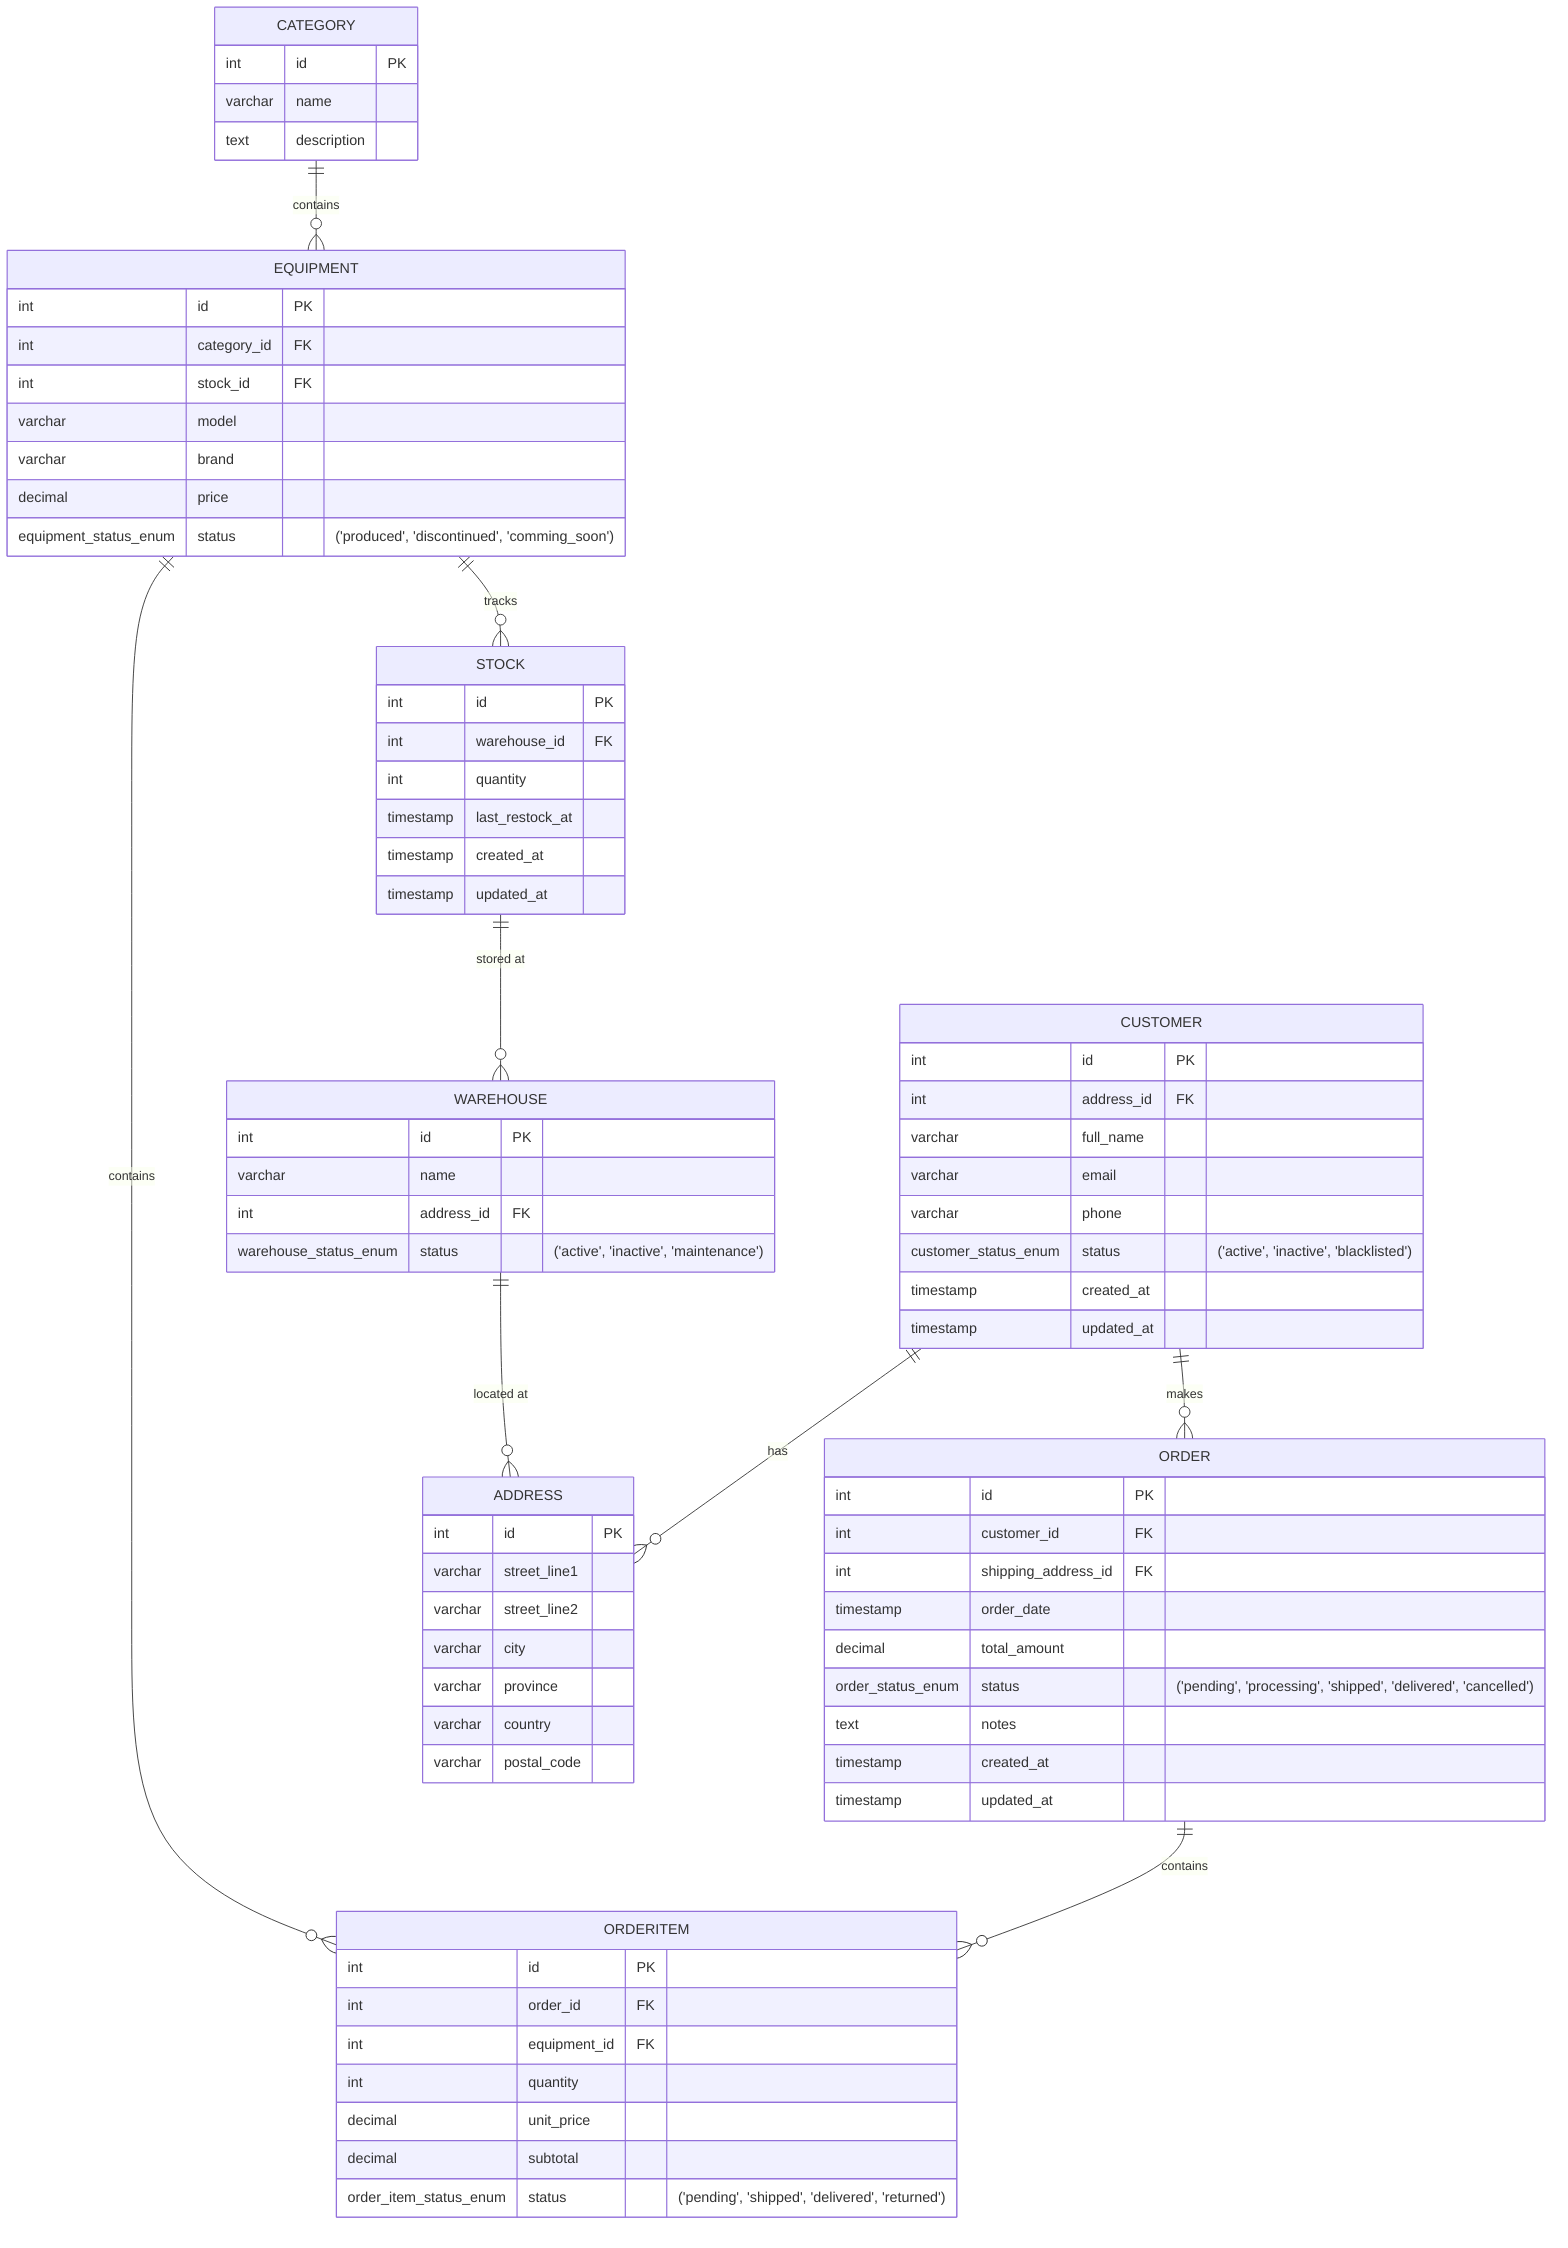 erDiagram
    CATEGORY ||--o{ EQUIPMENT : contains
    EQUIPMENT ||--o{ ORDERITEM : contains
    CUSTOMER ||--o{ ORDER : makes
    ORDER ||--o{ ORDERITEM : contains
    EQUIPMENT ||--o{ STOCK : tracks
    STOCK ||--o{ WAREHOUSE : "stored at"
    WAREHOUSE ||--o{ ADDRESS : "located at"
    CUSTOMER ||--o{ ADDRESS : has

    CATEGORY {
        int id PK
        varchar name
        text description
    }

    EQUIPMENT {
        int id PK
        int category_id FK
        int stock_id FK
        varchar model
        varchar brand
        decimal price
        equipment_status_enum status "('produced', 'discontinued', 'comming_soon')"
    }

    WAREHOUSE {
        int id PK
        varchar name
        int address_id FK
        warehouse_status_enum status "('active', 'inactive', 'maintenance')"
    }

    ADDRESS {
        int id PK
        varchar street_line1
        varchar street_line2
        varchar city
        varchar province
        varchar country
        varchar postal_code
    }

    CUSTOMER {
        int id PK
        int address_id FK
        varchar full_name
        varchar email
        varchar phone
        customer_status_enum status "('active', 'inactive', 'blacklisted')"
        timestamp created_at
        timestamp updated_at
    }

    ORDER {
        int id PK
        int customer_id FK
        int shipping_address_id FK
        timestamp order_date
        decimal total_amount
        order_status_enum status "('pending', 'processing', 'shipped', 'delivered', 'cancelled')"
        text notes
        timestamp created_at
        timestamp updated_at
    }

    ORDERITEM {
        int id PK
        int order_id FK
        int equipment_id FK
        int quantity
        decimal unit_price
        decimal subtotal
        order_item_status_enum status "('pending', 'shipped', 'delivered', 'returned')"
    }

    STOCK {
        int id PK
        int warehouse_id FK
        int quantity
        timestamp last_restock_at
        timestamp created_at
        timestamp updated_at
    }